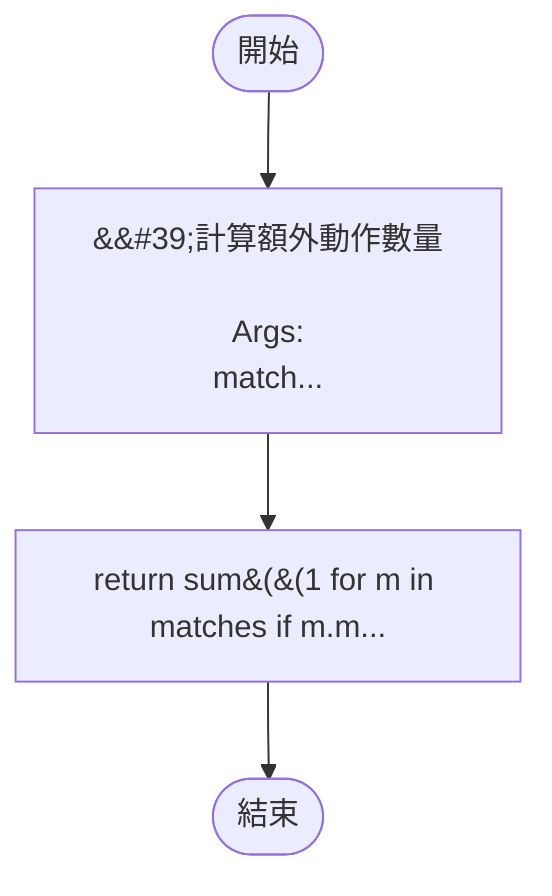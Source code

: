 flowchart TB
    n1([開始])
    n2([結束])
    n3[&amp;&#35;39;計算額外動作數量\n\n        Args:\n            match...]
    n4[return sum&#40;&#40;1 for m in matches if m.m...]
    n1 --> n3
    n3 --> n4
    n4 --> n2